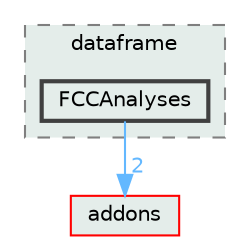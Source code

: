 digraph "analyzers/dataframe/FCCAnalyses"
{
 // LATEX_PDF_SIZE
  bgcolor="transparent";
  edge [fontname=Helvetica,fontsize=10,labelfontname=Helvetica,labelfontsize=10];
  node [fontname=Helvetica,fontsize=10,shape=box,height=0.2,width=0.4];
  compound=true
  subgraph clusterdir_80d0d0eb77b8b32422d353741e959c30 {
    graph [ bgcolor="#e4edea", pencolor="grey50", label="dataframe", fontname=Helvetica,fontsize=10 style="filled,dashed", URL="dir_80d0d0eb77b8b32422d353741e959c30.html",tooltip=""]
  dir_cb7b6eb9215e3f84f34d01fe0347dc1b [label="FCCAnalyses", fillcolor="#e4edea", color="grey25", style="filled,bold", URL="dir_cb7b6eb9215e3f84f34d01fe0347dc1b.html",tooltip=""];
  }
  dir_1233bc0a3e869c10318208e4553a4fcb [label="addons", fillcolor="#e4edea", color="red", style="filled", URL="dir_1233bc0a3e869c10318208e4553a4fcb.html",tooltip=""];
  dir_cb7b6eb9215e3f84f34d01fe0347dc1b->dir_1233bc0a3e869c10318208e4553a4fcb [headlabel="2", labeldistance=1.5 headhref="dir_000006_000000.html" href="dir_000006_000000.html" color="steelblue1" fontcolor="steelblue1"];
}
